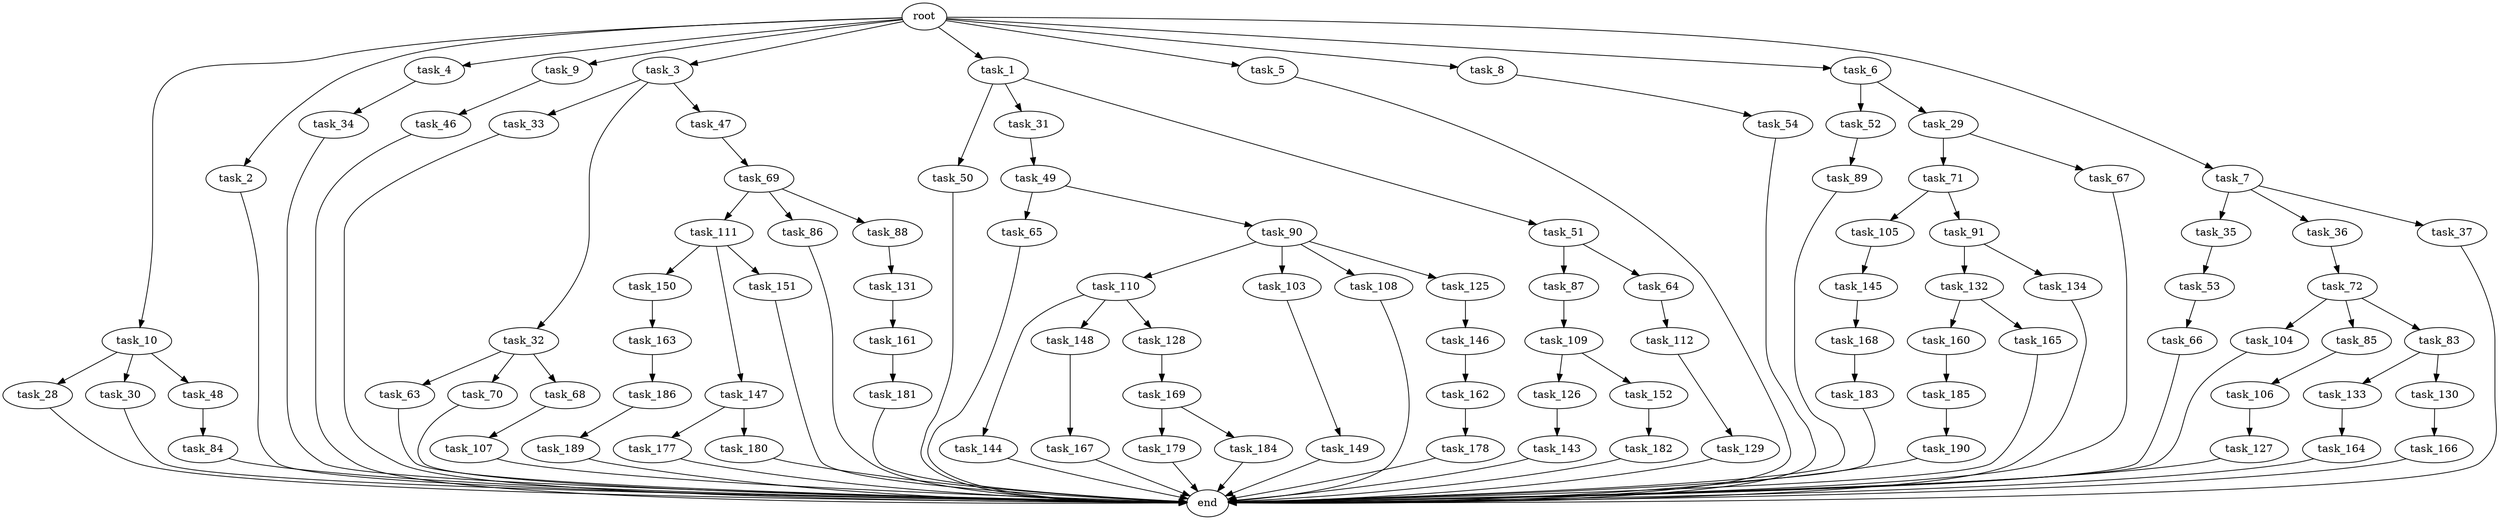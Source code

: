 digraph G {
  task_65 [size="841813590.016000"];
  task_162 [size="618475290.624000"];
  task_149 [size="154618822.656000"];
  task_105 [size="429496729.600000"];
  task_72 [size="841813590.016000"];
  task_182 [size="1099511627.776000"];
  task_35 [size="154618822.656000"];
  task_163 [size="841813590.016000"];
  task_150 [size="154618822.656000"];
  task_46 [size="429496729.600000"];
  task_133 [size="429496729.600000"];
  task_36 [size="154618822.656000"];
  task_10 [size="2.048000"];
  task_28 [size="1099511627.776000"];
  task_50 [size="841813590.016000"];
  task_71 [size="68719476.736000"];
  task_31 [size="841813590.016000"];
  task_49 [size="1099511627.776000"];
  task_181 [size="1391569403.904000"];
  task_146 [size="429496729.600000"];
  task_90 [size="841813590.016000"];
  task_106 [size="1717986918.400000"];
  task_168 [size="1391569403.904000"];
  task_147 [size="154618822.656000"];
  task_190 [size="1099511627.776000"];
  task_111 [size="841813590.016000"];
  task_164 [size="1717986918.400000"];
  task_126 [size="154618822.656000"];
  task_52 [size="841813590.016000"];
  task_2 [size="2.048000"];
  task_67 [size="68719476.736000"];
  task_112 [size="274877906.944000"];
  task_110 [size="154618822.656000"];
  task_186 [size="429496729.600000"];
  task_30 [size="1099511627.776000"];
  task_177 [size="618475290.624000"];
  task_169 [size="274877906.944000"];
  task_160 [size="1717986918.400000"];
  task_104 [size="1717986918.400000"];
  task_33 [size="618475290.624000"];
  task_4 [size="2.048000"];
  task_109 [size="154618822.656000"];
  task_48 [size="1099511627.776000"];
  task_151 [size="154618822.656000"];
  task_85 [size="1717986918.400000"];
  task_129 [size="1099511627.776000"];
  task_152 [size="154618822.656000"];
  task_103 [size="154618822.656000"];
  task_54 [size="1099511627.776000"];
  task_91 [size="429496729.600000"];
  task_89 [size="154618822.656000"];
  task_34 [size="1099511627.776000"];
  task_9 [size="2.048000"];
  task_32 [size="618475290.624000"];
  task_130 [size="429496729.600000"];
  task_143 [size="429496729.600000"];
  task_3 [size="2.048000"];
  task_144 [size="274877906.944000"];
  task_148 [size="274877906.944000"];
  task_86 [size="841813590.016000"];
  task_189 [size="154618822.656000"];
  task_1 [size="2.048000"];
  task_107 [size="841813590.016000"];
  task_69 [size="1717986918.400000"];
  task_167 [size="1099511627.776000"];
  task_166 [size="1717986918.400000"];
  task_5 [size="2.048000"];
  task_108 [size="154618822.656000"];
  task_132 [size="429496729.600000"];
  task_88 [size="841813590.016000"];
  end [size="0.000000"];
  task_8 [size="2.048000"];
  task_87 [size="618475290.624000"];
  task_64 [size="618475290.624000"];
  task_179 [size="68719476.736000"];
  task_37 [size="154618822.656000"];
  task_83 [size="1717986918.400000"];
  task_63 [size="618475290.624000"];
  task_183 [size="1099511627.776000"];
  task_131 [size="1099511627.776000"];
  task_127 [size="429496729.600000"];
  task_84 [size="429496729.600000"];
  task_29 [size="841813590.016000"];
  task_145 [size="68719476.736000"];
  task_53 [size="618475290.624000"];
  task_178 [size="1099511627.776000"];
  root [size="0.000000"];
  task_47 [size="618475290.624000"];
  task_184 [size="68719476.736000"];
  task_128 [size="274877906.944000"];
  task_180 [size="618475290.624000"];
  task_6 [size="2.048000"];
  task_70 [size="618475290.624000"];
  task_185 [size="429496729.600000"];
  task_134 [size="429496729.600000"];
  task_7 [size="2.048000"];
  task_165 [size="1717986918.400000"];
  task_161 [size="274877906.944000"];
  task_51 [size="841813590.016000"];
  task_125 [size="154618822.656000"];
  task_68 [size="618475290.624000"];
  task_66 [size="618475290.624000"];

  task_65 -> end [size="1.000000"];
  task_162 -> task_178 [size="536870912.000000"];
  task_149 -> end [size="1.000000"];
  task_105 -> task_145 [size="33554432.000000"];
  task_72 -> task_104 [size="838860800.000000"];
  task_72 -> task_83 [size="838860800.000000"];
  task_72 -> task_85 [size="838860800.000000"];
  task_182 -> end [size="1.000000"];
  task_35 -> task_53 [size="301989888.000000"];
  task_163 -> task_186 [size="209715200.000000"];
  task_150 -> task_163 [size="411041792.000000"];
  task_46 -> end [size="1.000000"];
  task_133 -> task_164 [size="838860800.000000"];
  task_36 -> task_72 [size="411041792.000000"];
  task_10 -> task_48 [size="536870912.000000"];
  task_10 -> task_28 [size="536870912.000000"];
  task_10 -> task_30 [size="536870912.000000"];
  task_28 -> end [size="1.000000"];
  task_50 -> end [size="1.000000"];
  task_71 -> task_91 [size="209715200.000000"];
  task_71 -> task_105 [size="209715200.000000"];
  task_31 -> task_49 [size="536870912.000000"];
  task_49 -> task_90 [size="411041792.000000"];
  task_49 -> task_65 [size="411041792.000000"];
  task_181 -> end [size="1.000000"];
  task_146 -> task_162 [size="301989888.000000"];
  task_90 -> task_110 [size="75497472.000000"];
  task_90 -> task_103 [size="75497472.000000"];
  task_90 -> task_108 [size="75497472.000000"];
  task_90 -> task_125 [size="75497472.000000"];
  task_106 -> task_127 [size="209715200.000000"];
  task_168 -> task_183 [size="536870912.000000"];
  task_147 -> task_180 [size="301989888.000000"];
  task_147 -> task_177 [size="301989888.000000"];
  task_190 -> end [size="1.000000"];
  task_111 -> task_151 [size="75497472.000000"];
  task_111 -> task_147 [size="75497472.000000"];
  task_111 -> task_150 [size="75497472.000000"];
  task_164 -> end [size="1.000000"];
  task_126 -> task_143 [size="209715200.000000"];
  task_52 -> task_89 [size="75497472.000000"];
  task_2 -> end [size="1.000000"];
  task_67 -> end [size="1.000000"];
  task_112 -> task_129 [size="536870912.000000"];
  task_110 -> task_128 [size="134217728.000000"];
  task_110 -> task_144 [size="134217728.000000"];
  task_110 -> task_148 [size="134217728.000000"];
  task_186 -> task_189 [size="75497472.000000"];
  task_30 -> end [size="1.000000"];
  task_177 -> end [size="1.000000"];
  task_169 -> task_179 [size="33554432.000000"];
  task_169 -> task_184 [size="33554432.000000"];
  task_160 -> task_185 [size="209715200.000000"];
  task_104 -> end [size="1.000000"];
  task_33 -> end [size="1.000000"];
  task_4 -> task_34 [size="536870912.000000"];
  task_109 -> task_152 [size="75497472.000000"];
  task_109 -> task_126 [size="75497472.000000"];
  task_48 -> task_84 [size="209715200.000000"];
  task_151 -> end [size="1.000000"];
  task_85 -> task_106 [size="838860800.000000"];
  task_129 -> end [size="1.000000"];
  task_152 -> task_182 [size="536870912.000000"];
  task_103 -> task_149 [size="75497472.000000"];
  task_54 -> end [size="1.000000"];
  task_91 -> task_134 [size="209715200.000000"];
  task_91 -> task_132 [size="209715200.000000"];
  task_89 -> end [size="1.000000"];
  task_34 -> end [size="1.000000"];
  task_9 -> task_46 [size="209715200.000000"];
  task_32 -> task_68 [size="301989888.000000"];
  task_32 -> task_70 [size="301989888.000000"];
  task_32 -> task_63 [size="301989888.000000"];
  task_130 -> task_166 [size="838860800.000000"];
  task_143 -> end [size="1.000000"];
  task_3 -> task_33 [size="301989888.000000"];
  task_3 -> task_32 [size="301989888.000000"];
  task_3 -> task_47 [size="301989888.000000"];
  task_144 -> end [size="1.000000"];
  task_148 -> task_167 [size="536870912.000000"];
  task_86 -> end [size="1.000000"];
  task_189 -> end [size="1.000000"];
  task_1 -> task_50 [size="411041792.000000"];
  task_1 -> task_51 [size="411041792.000000"];
  task_1 -> task_31 [size="411041792.000000"];
  task_107 -> end [size="1.000000"];
  task_69 -> task_86 [size="411041792.000000"];
  task_69 -> task_111 [size="411041792.000000"];
  task_69 -> task_88 [size="411041792.000000"];
  task_167 -> end [size="1.000000"];
  task_166 -> end [size="1.000000"];
  task_5 -> end [size="1.000000"];
  task_108 -> end [size="1.000000"];
  task_132 -> task_165 [size="838860800.000000"];
  task_132 -> task_160 [size="838860800.000000"];
  task_88 -> task_131 [size="536870912.000000"];
  task_8 -> task_54 [size="536870912.000000"];
  task_87 -> task_109 [size="75497472.000000"];
  task_64 -> task_112 [size="134217728.000000"];
  task_179 -> end [size="1.000000"];
  task_37 -> end [size="1.000000"];
  task_83 -> task_130 [size="209715200.000000"];
  task_83 -> task_133 [size="209715200.000000"];
  task_63 -> end [size="1.000000"];
  task_183 -> end [size="1.000000"];
  task_131 -> task_161 [size="134217728.000000"];
  task_127 -> end [size="1.000000"];
  task_84 -> end [size="1.000000"];
  task_29 -> task_67 [size="33554432.000000"];
  task_29 -> task_71 [size="33554432.000000"];
  task_145 -> task_168 [size="679477248.000000"];
  task_53 -> task_66 [size="301989888.000000"];
  task_178 -> end [size="1.000000"];
  root -> task_2 [size="1.000000"];
  root -> task_6 [size="1.000000"];
  root -> task_4 [size="1.000000"];
  root -> task_5 [size="1.000000"];
  root -> task_10 [size="1.000000"];
  root -> task_3 [size="1.000000"];
  root -> task_9 [size="1.000000"];
  root -> task_8 [size="1.000000"];
  root -> task_7 [size="1.000000"];
  root -> task_1 [size="1.000000"];
  task_47 -> task_69 [size="838860800.000000"];
  task_184 -> end [size="1.000000"];
  task_128 -> task_169 [size="134217728.000000"];
  task_180 -> end [size="1.000000"];
  task_6 -> task_29 [size="411041792.000000"];
  task_6 -> task_52 [size="411041792.000000"];
  task_70 -> end [size="1.000000"];
  task_185 -> task_190 [size="536870912.000000"];
  task_134 -> end [size="1.000000"];
  task_7 -> task_37 [size="75497472.000000"];
  task_7 -> task_36 [size="75497472.000000"];
  task_7 -> task_35 [size="75497472.000000"];
  task_165 -> end [size="1.000000"];
  task_161 -> task_181 [size="679477248.000000"];
  task_51 -> task_87 [size="301989888.000000"];
  task_51 -> task_64 [size="301989888.000000"];
  task_125 -> task_146 [size="209715200.000000"];
  task_68 -> task_107 [size="411041792.000000"];
  task_66 -> end [size="1.000000"];
}

